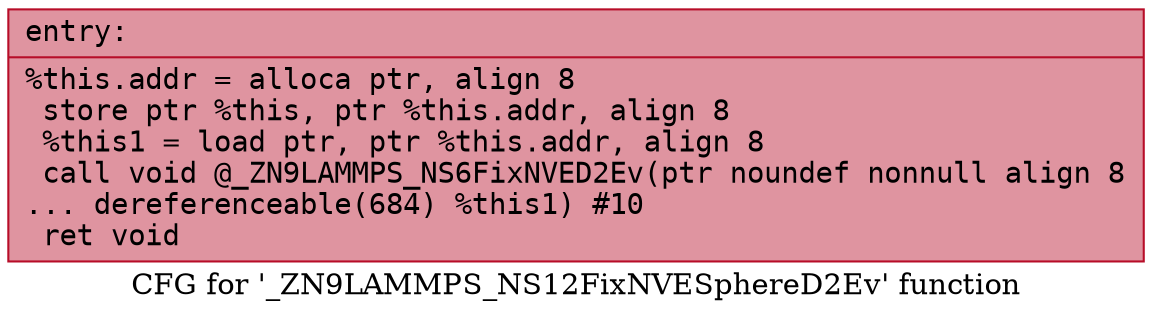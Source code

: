 digraph "CFG for '_ZN9LAMMPS_NS12FixNVESphereD2Ev' function" {
	label="CFG for '_ZN9LAMMPS_NS12FixNVESphereD2Ev' function";

	Node0x55fe50632c10 [shape=record,color="#b70d28ff", style=filled, fillcolor="#b70d2870" fontname="Courier",label="{entry:\l|  %this.addr = alloca ptr, align 8\l  store ptr %this, ptr %this.addr, align 8\l  %this1 = load ptr, ptr %this.addr, align 8\l  call void @_ZN9LAMMPS_NS6FixNVED2Ev(ptr noundef nonnull align 8\l... dereferenceable(684) %this1) #10\l  ret void\l}"];
}
